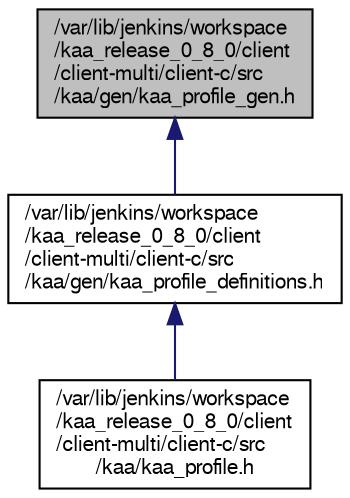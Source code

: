 digraph "/var/lib/jenkins/workspace/kaa_release_0_8_0/client/client-multi/client-c/src/kaa/gen/kaa_profile_gen.h"
{
  bgcolor="transparent";
  edge [fontname="FreeSans",fontsize="10",labelfontname="FreeSans",labelfontsize="10"];
  node [fontname="FreeSans",fontsize="10",shape=record];
  Node1 [label="/var/lib/jenkins/workspace\l/kaa_release_0_8_0/client\l/client-multi/client-c/src\l/kaa/gen/kaa_profile_gen.h",height=0.2,width=0.4,color="black", fillcolor="grey75", style="filled" fontcolor="black"];
  Node1 -> Node2 [dir="back",color="midnightblue",fontsize="10",style="solid",fontname="FreeSans"];
  Node2 [label="/var/lib/jenkins/workspace\l/kaa_release_0_8_0/client\l/client-multi/client-c/src\l/kaa/gen/kaa_profile_definitions.h",height=0.2,width=0.4,color="black",URL="$kaa__profile__definitions_8h.html"];
  Node2 -> Node3 [dir="back",color="midnightblue",fontsize="10",style="solid",fontname="FreeSans"];
  Node3 [label="/var/lib/jenkins/workspace\l/kaa_release_0_8_0/client\l/client-multi/client-c/src\l/kaa/kaa_profile.h",height=0.2,width=0.4,color="black",URL="$kaa__profile_8h.html",tooltip="Kaa profile reporting API. "];
}
